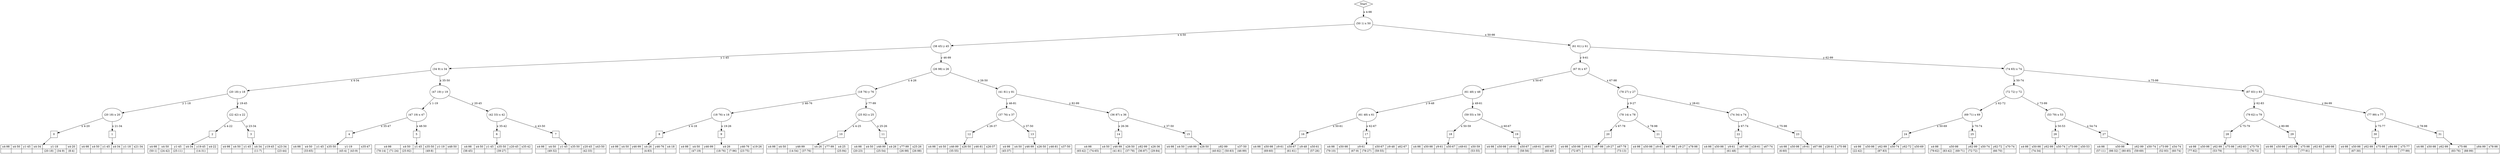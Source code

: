 digraph graphname{
ratio="fill";margin=0;
Node0 [shape=diamond label="Start"]
Node0 -> Node1 [label="x 4-98"]
Node1 [width=1 height=1 label ="(50 1) x 50"]
Node1 -> Node2 [label="x 4-50"]
Node2 [width=1 height=1 label ="(38 45) y 45"]
Node2 -> Node3 [label="y 1-45"]
Node3 [width=1 height=1 label ="(34 9) x 34"]
Node3 -> Node4 [label="x 4-34"]
Node4 [width=1 height=1 label ="(20 18) y 18"]
Node4 -> Node5 [label="y 1-18"]
Node5 [width=1 height=1 label ="(20 18) x 20"]
Node5 -> Node6 [label="x 4-20"]
Node6 [shape=rectangle width=0.5 height=0.5 label="0"]
struct37 [shape=record label=" {x4-98|{}}|{x4-50|{}}|{y1-45|{}}|{x4-34|{}}|{y1-18|{ (20-18)|(34-9)}}|{x4-20|{ (8-4)}}"]
Node6 -> struct37
Node5 -> Node7 [label="x 21-34"]
Node7 [shape=rectangle width=0.5 height=0.5 label="1"]
struct43 [shape=record label=" {x4-98|{}}|{x4-50|{}}|{y1-45|{}}|{x4-34|{}}|{y1-18|{}}|{x21-34|{}}"]
Node7 -> struct43
Node4 -> Node8 [label="y 19-45"]
Node8 [width=1 height=1 label ="(22 42) x 22"]
Node8 -> Node9 [label="x 4-22"]
Node9 [shape=rectangle width=0.5 height=0.5 label="2"]
struct55 [shape=record label=" {x4-98|{ (50-1)}}|{x4-50|{ (24-42)}}|{y1-45|{ (25-11)}}|{x4-34|{}}|{y19-45|{ (14-31)}}|{x4-22|{}}"]
Node9 -> struct55
Node8 -> Node10 [label="x 23-34"]
Node10 [shape=rectangle width=0.5 height=0.5 label="3"]
struct61 [shape=record label=" {x4-98|{}}|{x4-50|{}}|{y1-45|{}}|{x4-34|{ (11-7)}}|{y19-45|{}}|{x23-34|{ (23-44)}}"]
Node10 -> struct61
Node3 -> Node11 [label="x 35-50"]
Node11 [width=1 height=1 label ="(47 19) y 19"]
Node11 -> Node12 [label="y 1-19"]
Node12 [width=1 height=1 label ="(47 19) x 47"]
Node12 -> Node13 [label="x 35-47"]
Node13 [shape=rectangle width=0.5 height=0.5 label="4"]
struct79 [shape=record label=" {x4-98|{}}|{x4-50|{ (33-65)}}|{y1-45|{}}|{x35-50|{}}|{y1-19|{ (45-4)|(43-9)}}|{x35-47|{}}"]
Node13 -> struct79
Node12 -> Node14 [label="x 48-50"]
Node14 [shape=rectangle width=0.5 height=0.5 label="5"]
struct85 [shape=record label=" {x4-98|{ (78-14)|(71-24)}}|{x4-50|{ (25-92)}}|{y1-45|{}}|{x35-50|{ (49-8)}}|{y1-19|{}}|{x48-50|{}}"]
Node14 -> struct85
Node11 -> Node15 [label="y 20-45"]
Node15 [width=1 height=1 label ="(42 33) x 42"]
Node15 -> Node16 [label="x 35-42"]
Node16 [shape=rectangle width=0.5 height=0.5 label="6"]
struct97 [shape=record label=" {x4-98|{ (38-45)}}|{x4-50|{}}|{y1-45|{}}|{x35-50|{ (39-27)}}|{y20-45|{}}|{x35-42|{}}"]
Node16 -> struct97
Node15 -> Node17 [label="x 43-50"]
Node17 [shape=rectangle width=0.5 height=0.5 label="7"]
struct103 [shape=record label=" {x4-98|{}}|{x4-50|{ (49-32)}}|{y1-45|{}}|{x35-50|{}}|{y20-45|{ (42-33)}}|{x43-50|{}}"]
Node17 -> struct103
Node2 -> Node18 [label="y 46-99"]
Node18 [width=1 height=1 label ="(26 98) x 26"]
Node18 -> Node19 [label="x 4-26"]
Node19 [width=1 height=1 label ="(18 76) y 76"]
Node19 -> Node20 [label="y 46-76"]
Node20 [width=1 height=1 label ="(18 76) x 18"]
Node20 -> Node21 [label="x 4-18"]
Node21 [shape=rectangle width=0.5 height=0.5 label="8"]
struct127 [shape=record label=" {x4-98|{}}|{x4-50|{}}|{y46-99|{}}|{x4-26|{ (4-83)}}|{y46-76|{}}|{x4-18|{}}"]
Node21 -> struct127
Node20 -> Node22 [label="x 19-26"]
Node22 [shape=rectangle width=0.5 height=0.5 label="9"]
struct133 [shape=record label=" {x4-98|{}}|{x4-50|{ (47-19)}}|{y46-99|{}}|{x4-26|{ (18-76)|(7-96)}}|{y46-76|{ (23-75)}}|{x19-26|{}}"]
Node22 -> struct133
Node19 -> Node23 [label="y 77-99"]
Node23 [width=1 height=1 label ="(25 92) x 25"]
Node23 -> Node24 [label="x 4-25"]
Node24 [shape=rectangle width=0.5 height=0.5 label="10"]
struct145 [shape=record label=" {x4-98|{}}|{x4-50|{}}|{y46-99|{ (14-54)|(37-76)}}|{x4-26|{}}|{y77-99|{}}|{x4-25|{ (25-94)}}"]
Node24 -> struct145
Node23 -> Node25 [label="x 25-26"]
Node25 [shape=rectangle width=0.5 height=0.5 label="11"]
struct151 [shape=record label=" {x4-98|{ (20-23)}}|{x4-50|{}}|{y46-99|{ (25-54)}}|{x4-26|{}}|{y77-99|{ (26-98)}}|{x25-26|{ (26-98)}}"]
Node25 -> struct151
Node18 -> Node26 [label="x 26-50"]
Node26 [width=1 height=1 label ="(41 81) y 81"]
Node26 -> Node27 [label="y 46-81"]
Node27 [width=1 height=1 label ="(37 76) x 37"]
Node27 -> Node28 [label="x 26-37"]
Node28 [shape=rectangle width=0.5 height=0.5 label="12"]
struct169 [shape=record label=" {x4-98|{}}|{x4-50|{}}|{y46-99|{ (35-55)}}|{x26-50|{}}|{y46-81|{}}|{x26-37|{}}"]
Node28 -> struct169
Node27 -> Node29 [label="x 37-50"]
Node29 [shape=rectangle width=0.5 height=0.5 label="13"]
struct175 [shape=record label=" {x4-98|{ (45-37)}}|{x4-50|{}}|{y46-99|{}}|{x26-50|{}}|{y46-81|{}}|{x37-50|{}}"]
Node29 -> struct175
Node26 -> Node30 [label="y 82-99"]
Node30 [width=1 height=1 label ="(36 87) x 36"]
Node30 -> Node31 [label="x 26-36"]
Node31 [shape=rectangle width=0.5 height=0.5 label="14"]
struct187 [shape=record label=" {x4-98|{ (65-42)|(74-65)}}|{x4-50|{}}|{y46-99|{ (41-81)}}|{x26-50|{ (37-78)}}|{y82-99|{ (36-87)}}|{x26-36|{ (29-84)}}"]
Node31 -> struct187
Node30 -> Node32 [label="x 37-50"]
Node32 [shape=rectangle width=0.5 height=0.5 label="15"]
struct193 [shape=record label=" {x4-98|{}}|{x4-50|{}}|{y46-99|{}}|{x26-50|{}}|{y82-99|{ (40-82)|(50-83)}}|{x37-50|{ (46-99)}}"]
Node32 -> struct193
Node1 -> Node33 [label="x 50-98"]
Node33 [width=1 height=1 label ="(61 61) y 61"]
Node33 -> Node34 [label="y 9-61"]
Node34 [width=1 height=1 label ="(67 9) x 67"]
Node34 -> Node35 [label="x 50-67"]
Node35 [width=1 height=1 label ="(61 48) y 48"]
Node35 -> Node36 [label="y 9-48"]
Node36 [width=1 height=1 label ="(61 48) x 61"]
Node36 -> Node37 [label="x 50-61"]
Node37 [shape=rectangle width=0.5 height=0.5 label="16"]
struct223 [shape=record label=" {x4-98|{}}|{x50-98|{ (69-60)}}|{y9-61|{}}|{x50-67|{ (61-61)}}|{y9-48|{}}|{x50-61|{ (57-26)}}"]
Node37 -> struct223
Node36 -> Node38 [label="x 62-67"]
Node38 [shape=rectangle width=0.5 height=0.5 label="17"]
struct229 [shape=record label=" {x4-98|{ (79-10)}}|{x50-98|{}}|{y9-61|{ (67-9)|(78-27)}}|{x50-67|{ (59-55)}}|{y9-48|{}}|{x62-67|{}}"]
Node38 -> struct229
Node35 -> Node39 [label="y 49-61"]
Node39 [width=1 height=1 label ="(59 55) x 59"]
Node39 -> Node40 [label="x 50-59"]
Node40 [shape=rectangle width=0.5 height=0.5 label="18"]
struct241 [shape=record label=" {x4-98|{}}|{x50-98|{}}|{y9-61|{}}|{x50-67|{}}|{y49-61|{}}|{x50-59|{ (53-55)}}"]
Node40 -> struct241
Node39 -> Node41 [label="x 60-67"]
Node41 [shape=rectangle width=0.5 height=0.5 label="19"]
struct247 [shape=record label=" {x4-98|{}}|{x50-98|{}}|{y9-61|{}}|{x50-67|{ (58-56)}}|{y49-61|{}}|{x60-67|{ (60-49)}}"]
Node41 -> struct247
Node34 -> Node42 [label="x 67-98"]
Node42 [width=1 height=1 label ="(78 27) y 27"]
Node42 -> Node43 [label="y 9-27"]
Node43 [width=1 height=1 label ="(78 14) x 78"]
Node43 -> Node44 [label="x 67-78"]
Node44 [shape=rectangle width=0.5 height=0.5 label="20"]
struct265 [shape=record label=" {x4-98|{}}|{x50-98|{ (72-87)}}|{y9-61|{}}|{x67-98|{}}|{y9-27|{}}|{x67-78|{ (73-13)}}"]
Node44 -> struct265
Node43 -> Node45 [label="x 78-98"]
Node45 [shape=rectangle width=0.5 height=0.5 label="21"]
struct271 [shape=record label=" {x4-98|{}}|{x50-98|{}}|{y9-61|{}}|{x67-98|{}}|{y9-27|{}}|{x78-98|{}}"]
Node45 -> struct271
Node42 -> Node46 [label="y 28-61"]
Node46 [width=1 height=1 label ="(74 34) x 74"]
Node46 -> Node47 [label="x 67-74"]
Node47 [shape=rectangle width=0.5 height=0.5 label="22"]
struct283 [shape=record label=" {x4-98|{}}|{x50-98|{}}|{y9-61|{ (61-48)}}|{x67-98|{}}|{y28-61|{}}|{x67-74|{}}"]
Node47 -> struct283
Node46 -> Node48 [label="x 75-98"]
Node48 [shape=rectangle width=0.5 height=0.5 label="23"]
struct289 [shape=record label=" {x4-98|{ (6-60)}}|{x50-98|{}}|{y9-61|{}}|{x67-98|{}}|{y28-61|{}}|{x75-98|{}}"]
Node48 -> struct289
Node33 -> Node49 [label="y 62-99"]
Node49 [width=1 height=1 label ="(74 65) x 74"]
Node49 -> Node50 [label="x 50-74"]
Node50 [width=1 height=1 label ="(72 72) y 72"]
Node50 -> Node51 [label="y 62-72"]
Node51 [width=1 height=1 label ="(69 71) x 69"]
Node51 -> Node52 [label="x 50-69"]
Node52 [shape=rectangle width=0.5 height=0.5 label="24"]
struct313 [shape=record label=" {x4-98|{ (22-42)}}|{x50-98|{}}|{y62-99|{ (87-83)}}|{x50-74|{}}|{y62-72|{}}|{x50-69|{}}"]
Node52 -> struct313
Node51 -> Node53 [label="x 70-74"]
Node53 [shape=rectangle width=0.5 height=0.5 label="25"]
struct319 [shape=record label=" {x4-98|{ (79-62)}}|{x50-98|{ (83-42)|(69-71)}}|{y62-99|{ (72-72)}}|{x50-74|{}}|{y62-72|{ (66-70)}}|{x70-74|{}}"]
Node53 -> struct319
Node50 -> Node54 [label="y 73-99"]
Node54 [width=1 height=1 label ="(53 79) x 53"]
Node54 -> Node55 [label="x 50-53"]
Node55 [shape=rectangle width=0.5 height=0.5 label="26"]
struct331 [shape=record label=" {x4-98|{}}|{x50-98|{ (74-34)}}|{y62-99|{}}|{x50-74|{}}|{y73-99|{}}|{x50-53|{}}"]
Node55 -> struct331
Node54 -> Node56 [label="x 54-74"]
Node56 [shape=rectangle width=0.5 height=0.5 label="27"]
struct337 [shape=record label=" {x4-98|{ (57-11)}}|{x50-98|{ (98-32)|(80-85)}}|{y62-99|{ (59-69)}}|{x50-74|{}}|{y73-99|{ (52-93)}}|{x54-74|{ (60-74)}}"]
Node56 -> struct337
Node49 -> Node57 [label="x 75-98"]
Node57 [width=1 height=1 label ="(87 83) y 83"]
Node57 -> Node58 [label="y 62-83"]
Node58 [width=1 height=1 label ="(79 62) x 79"]
Node58 -> Node59 [label="x 75-79"]
Node59 [shape=rectangle width=0.5 height=0.5 label="28"]
struct355 [shape=record label=" {x4-98|{ (77-82)}}|{x50-98|{}}|{y62-99|{ (53-79)}}|{x75-98|{}}|{y62-83|{}}|{x75-79|{ (76-72)}}"]
Node59 -> struct355
Node58 -> Node60 [label="x 80-98"]
Node60 [shape=rectangle width=0.5 height=0.5 label="29"]
struct361 [shape=record label=" {x4-98|{}}|{x50-98|{}}|{y62-99|{}}|{x75-98|{ (77-91)}}|{y62-83|{}}|{x80-98|{}}"]
Node60 -> struct361
Node57 -> Node61 [label="y 84-99"]
Node61 [width=1 height=1 label ="(77 99) x 77"]
Node61 -> Node62 [label="x 75-77"]
Node62 [shape=rectangle width=0.5 height=0.5 label="30"]
struct373 [shape=record label=" {x4-98|{}}|{x50-98|{ (67-30)}}|{y62-99|{}}|{x75-98|{}}|{y84-99|{}}|{x75-77|{ (77-99)}}"]
Node62 -> struct373
Node61 -> Node63 [label="x 78-98"]
Node63 [shape=rectangle width=0.5 height=0.5 label="31"]
struct379 [shape=record label=" {x4-98|{}}|{x50-98|{}}|{y62-99|{}}|{x75-98|{ (83-76)|(88-99)}}|{y84-99|{}}|{x78-98|{}}"]
Node63 -> struct379
}
